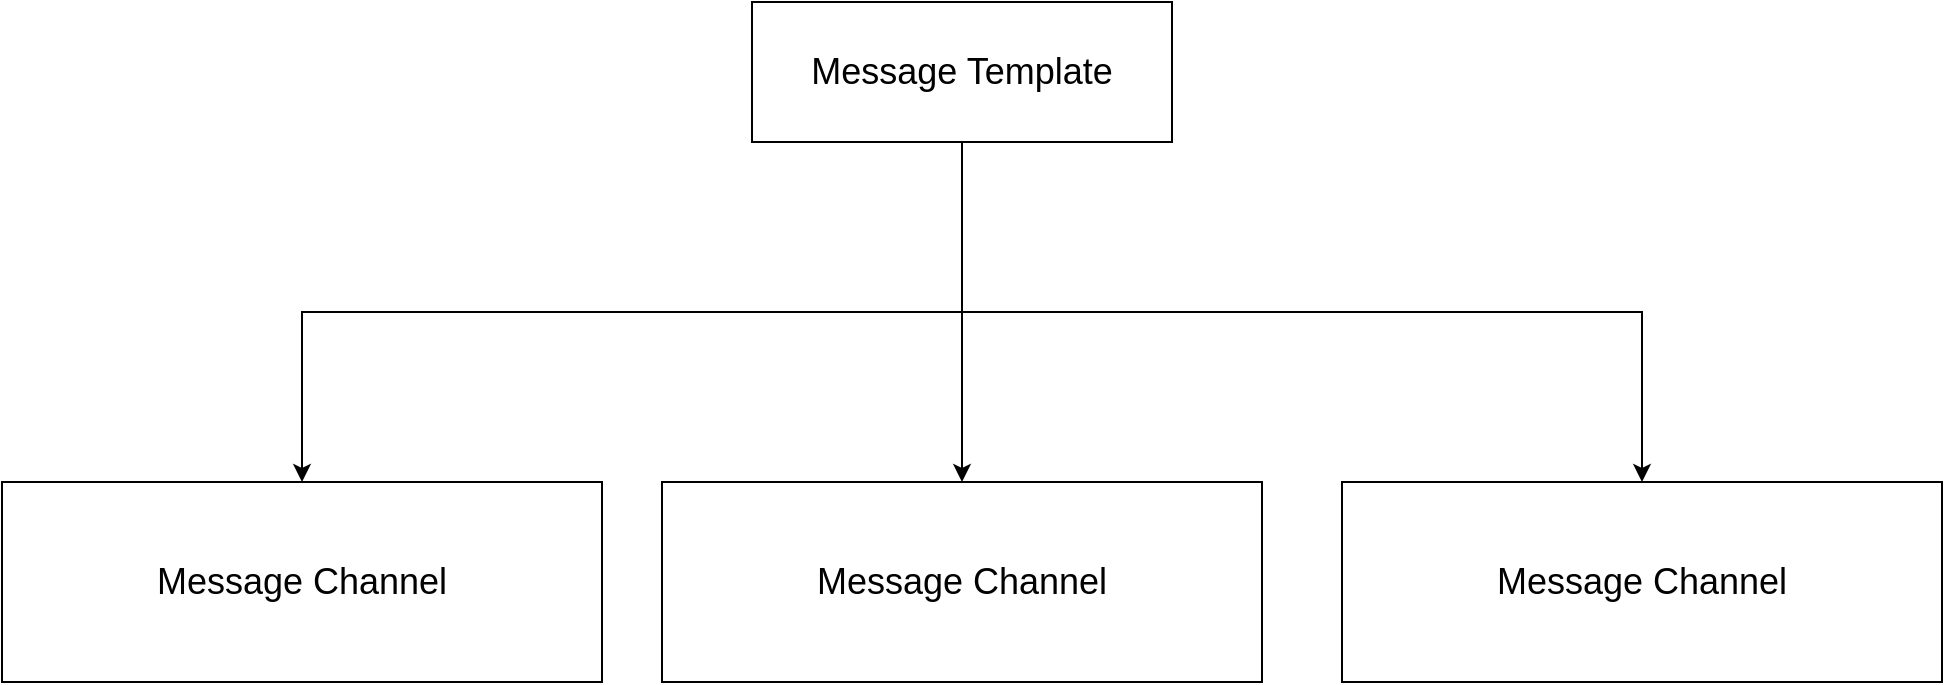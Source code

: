 <mxfile version="20.3.6" type="github">
  <diagram id="pB30jLCbTcjCmt46ROhU" name="第 1 页">
    <mxGraphModel dx="1835" dy="762" grid="1" gridSize="10" guides="1" tooltips="1" connect="1" arrows="1" fold="1" page="1" pageScale="1" pageWidth="413" pageHeight="291" math="0" shadow="0">
      <root>
        <mxCell id="0" />
        <mxCell id="1" parent="0" />
        <mxCell id="rh1mHTOg1OglAUI6_zDe-1" value="&lt;font style=&quot;font-size: 18px;&quot;&gt;Message Channel&lt;/font&gt;" style="rounded=0;whiteSpace=wrap;html=1;" vertex="1" parent="1">
          <mxGeometry x="-280" y="270" width="300" height="100" as="geometry" />
        </mxCell>
        <mxCell id="rh1mHTOg1OglAUI6_zDe-5" style="edgeStyle=orthogonalEdgeStyle;rounded=0;orthogonalLoop=1;jettySize=auto;html=1;fontSize=18;exitX=0.5;exitY=1;exitDx=0;exitDy=0;" edge="1" parent="1" source="rh1mHTOg1OglAUI6_zDe-2" target="rh1mHTOg1OglAUI6_zDe-1">
          <mxGeometry relative="1" as="geometry" />
        </mxCell>
        <mxCell id="rh1mHTOg1OglAUI6_zDe-6" style="edgeStyle=orthogonalEdgeStyle;rounded=0;orthogonalLoop=1;jettySize=auto;html=1;fontSize=18;" edge="1" parent="1" source="rh1mHTOg1OglAUI6_zDe-2" target="rh1mHTOg1OglAUI6_zDe-3">
          <mxGeometry relative="1" as="geometry" />
        </mxCell>
        <mxCell id="rh1mHTOg1OglAUI6_zDe-7" style="edgeStyle=orthogonalEdgeStyle;rounded=0;orthogonalLoop=1;jettySize=auto;html=1;fontSize=18;exitX=0.5;exitY=1;exitDx=0;exitDy=0;" edge="1" parent="1" source="rh1mHTOg1OglAUI6_zDe-2" target="rh1mHTOg1OglAUI6_zDe-4">
          <mxGeometry relative="1" as="geometry" />
        </mxCell>
        <mxCell id="rh1mHTOg1OglAUI6_zDe-2" value="Message Template" style="rounded=0;whiteSpace=wrap;html=1;fontSize=18;" vertex="1" parent="1">
          <mxGeometry x="95" y="30" width="210" height="70" as="geometry" />
        </mxCell>
        <mxCell id="rh1mHTOg1OglAUI6_zDe-3" value="&lt;font style=&quot;font-size: 18px;&quot;&gt;Message Channel&lt;/font&gt;" style="rounded=0;whiteSpace=wrap;html=1;" vertex="1" parent="1">
          <mxGeometry x="50" y="270" width="300" height="100" as="geometry" />
        </mxCell>
        <mxCell id="rh1mHTOg1OglAUI6_zDe-4" value="&lt;font style=&quot;font-size: 18px;&quot;&gt;Message Channel&lt;/font&gt;" style="rounded=0;whiteSpace=wrap;html=1;" vertex="1" parent="1">
          <mxGeometry x="390" y="270" width="300" height="100" as="geometry" />
        </mxCell>
      </root>
    </mxGraphModel>
  </diagram>
</mxfile>
